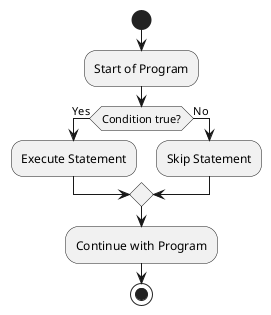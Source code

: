 @startuml
start

:Start of Program;
if (Condition true?) then (Yes)
    :Execute Statement;
else (No)
    :Skip Statement;
endif
:Continue with Program;

stop
@enduml